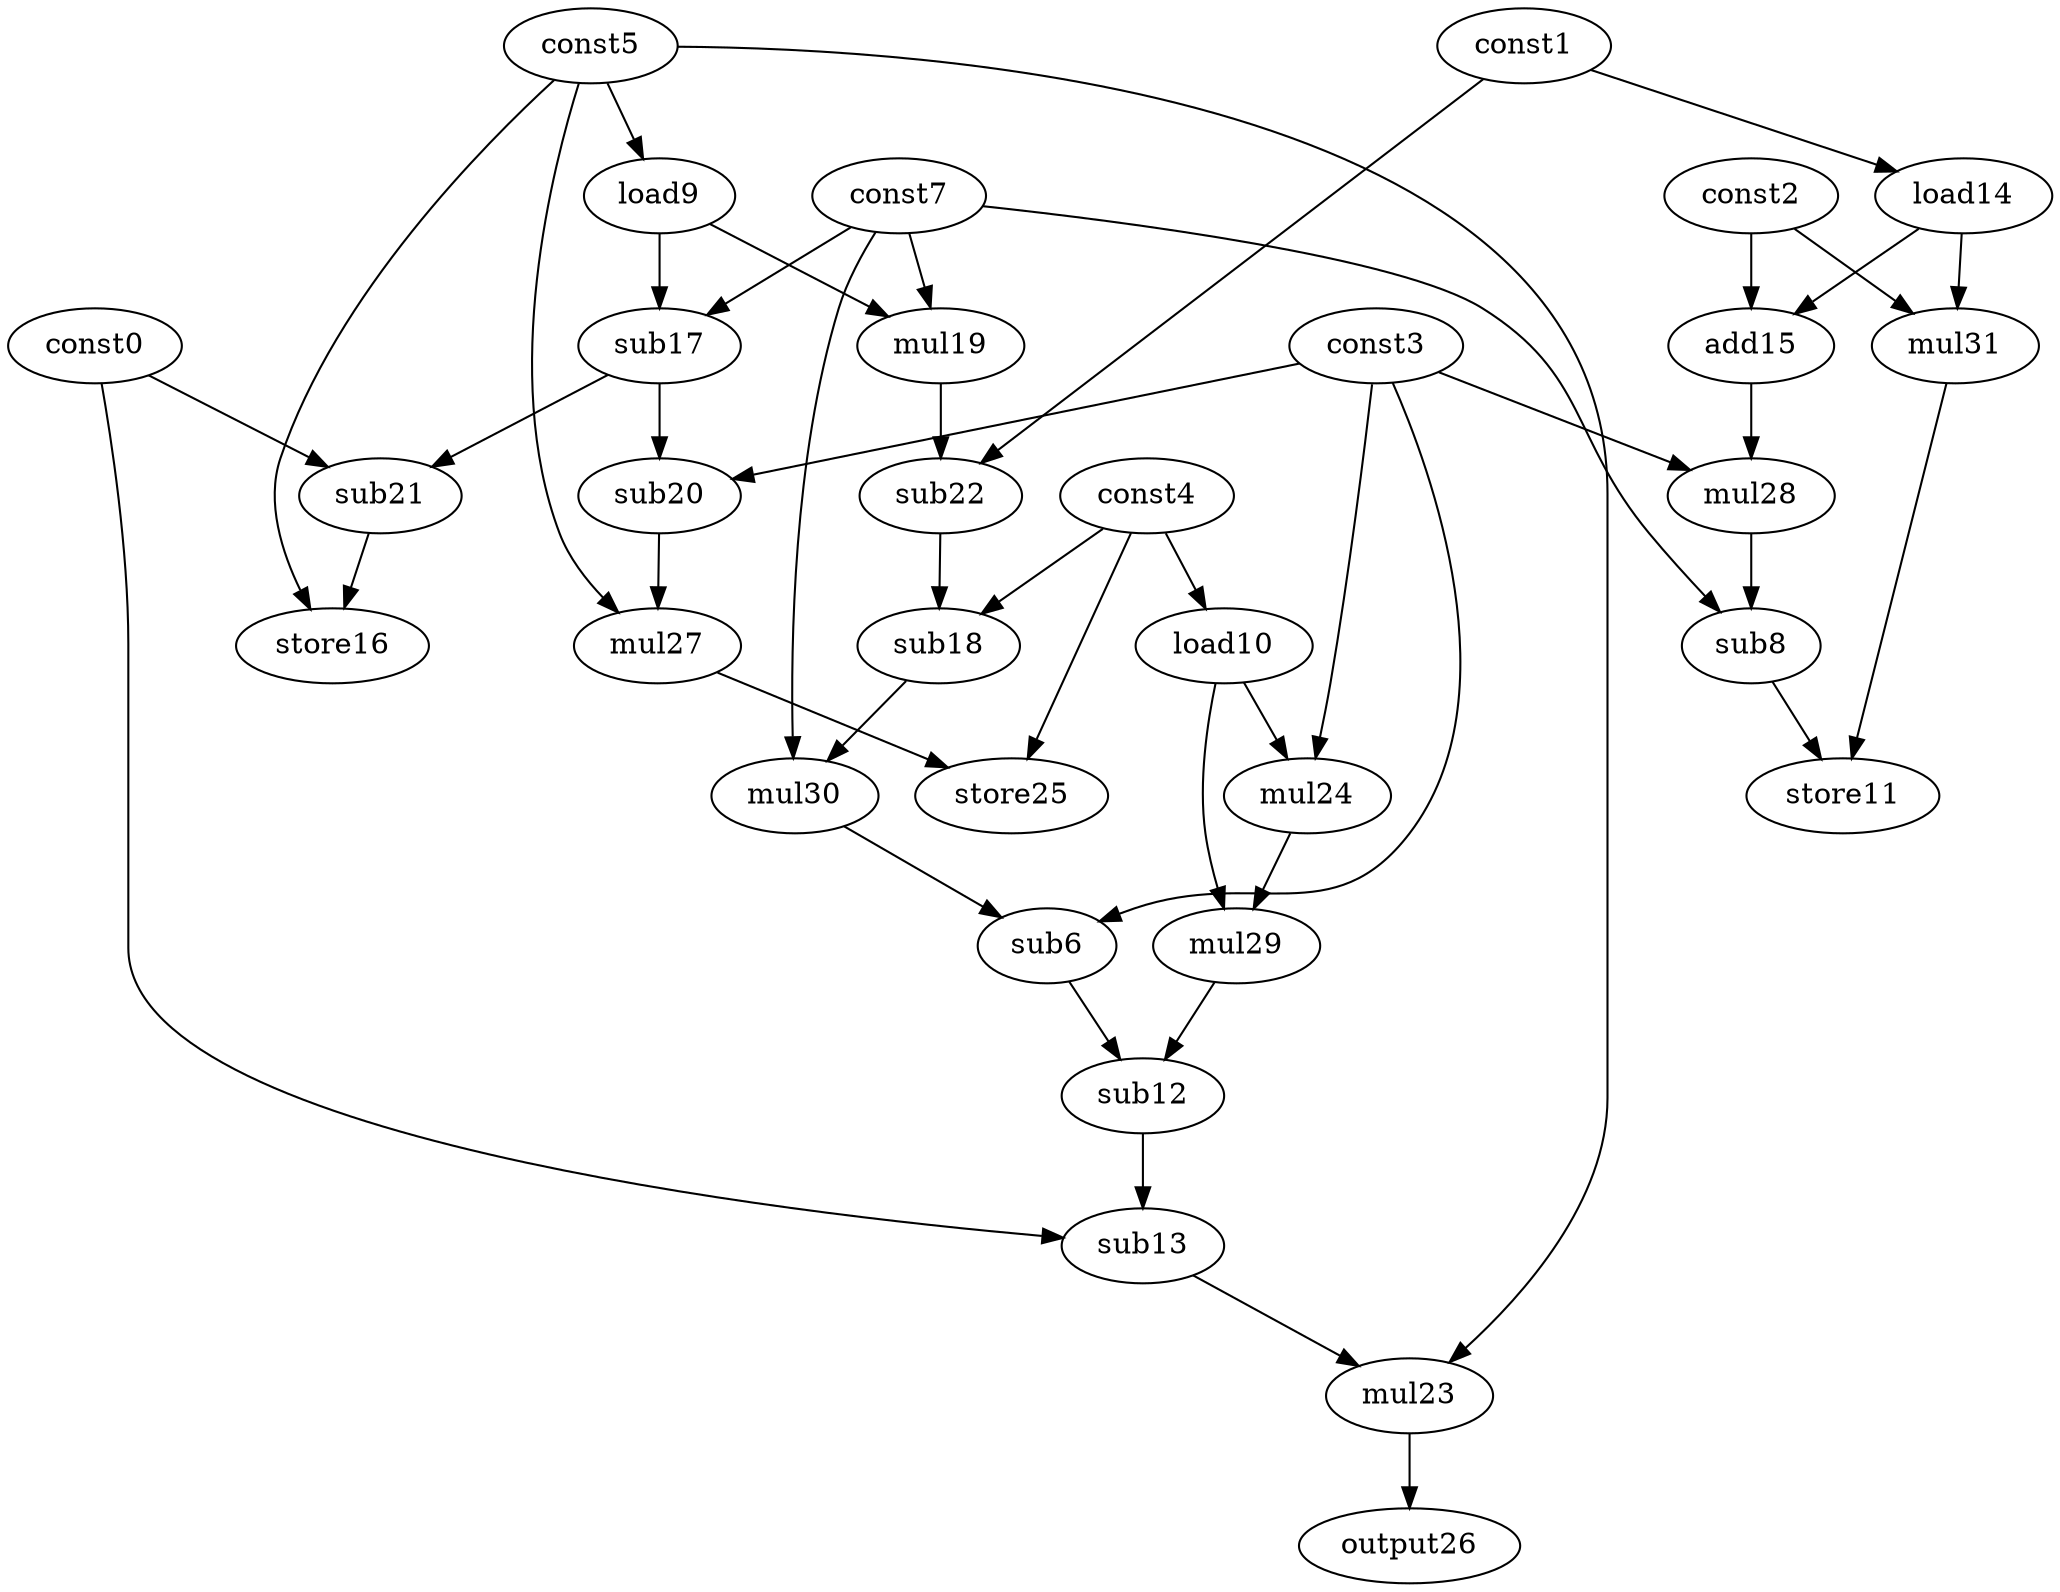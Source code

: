 digraph G { 
const0[opcode=const]; 
const1[opcode=const]; 
const2[opcode=const]; 
const3[opcode=const]; 
const4[opcode=const]; 
const5[opcode=const]; 
sub6[opcode=sub]; 
const7[opcode=const]; 
sub8[opcode=sub]; 
load9[opcode=load]; 
load10[opcode=load]; 
store11[opcode=store]; 
sub12[opcode=sub]; 
sub13[opcode=sub]; 
load14[opcode=load]; 
add15[opcode=add]; 
store16[opcode=store]; 
sub17[opcode=sub]; 
sub18[opcode=sub]; 
mul19[opcode=mul]; 
sub20[opcode=sub]; 
sub21[opcode=sub]; 
sub22[opcode=sub]; 
mul23[opcode=mul]; 
mul24[opcode=mul]; 
store25[opcode=store]; 
output26[opcode=output]; 
mul27[opcode=mul]; 
mul28[opcode=mul]; 
mul29[opcode=mul]; 
mul30[opcode=mul]; 
mul31[opcode=mul]; 
const5->load9[operand=0];
const4->load10[operand=0];
const1->load14[operand=0];
const2->add15[operand=0];
load14->add15[operand=1];
load9->sub17[operand=0];
const7->sub17[operand=1];
load9->mul19[operand=0];
const7->mul19[operand=1];
load10->mul24[operand=0];
const3->mul24[operand=1];
const2->mul31[operand=0];
load14->mul31[operand=1];
sub17->sub20[operand=0];
const3->sub20[operand=1];
const0->sub21[operand=0];
sub17->sub21[operand=1];
const1->sub22[operand=0];
mul19->sub22[operand=1];
const3->mul28[operand=0];
add15->mul28[operand=1];
mul24->mul29[operand=0];
load10->mul29[operand=1];
mul28->sub8[operand=0];
const7->sub8[operand=1];
sub21->store16[operand=0];
const5->store16[operand=1];
const4->sub18[operand=0];
sub22->sub18[operand=1];
sub20->mul27[operand=0];
const5->mul27[operand=1];
sub8->store11[operand=0];
mul31->store11[operand=1];
mul27->store25[operand=0];
const4->store25[operand=1];
sub18->mul30[operand=0];
const7->mul30[operand=1];
const3->sub6[operand=0];
mul30->sub6[operand=1];
mul29->sub12[operand=0];
sub6->sub12[operand=1];
const0->sub13[operand=0];
sub12->sub13[operand=1];
sub13->mul23[operand=0];
const5->mul23[operand=1];
mul23->output26[operand=0];
}
